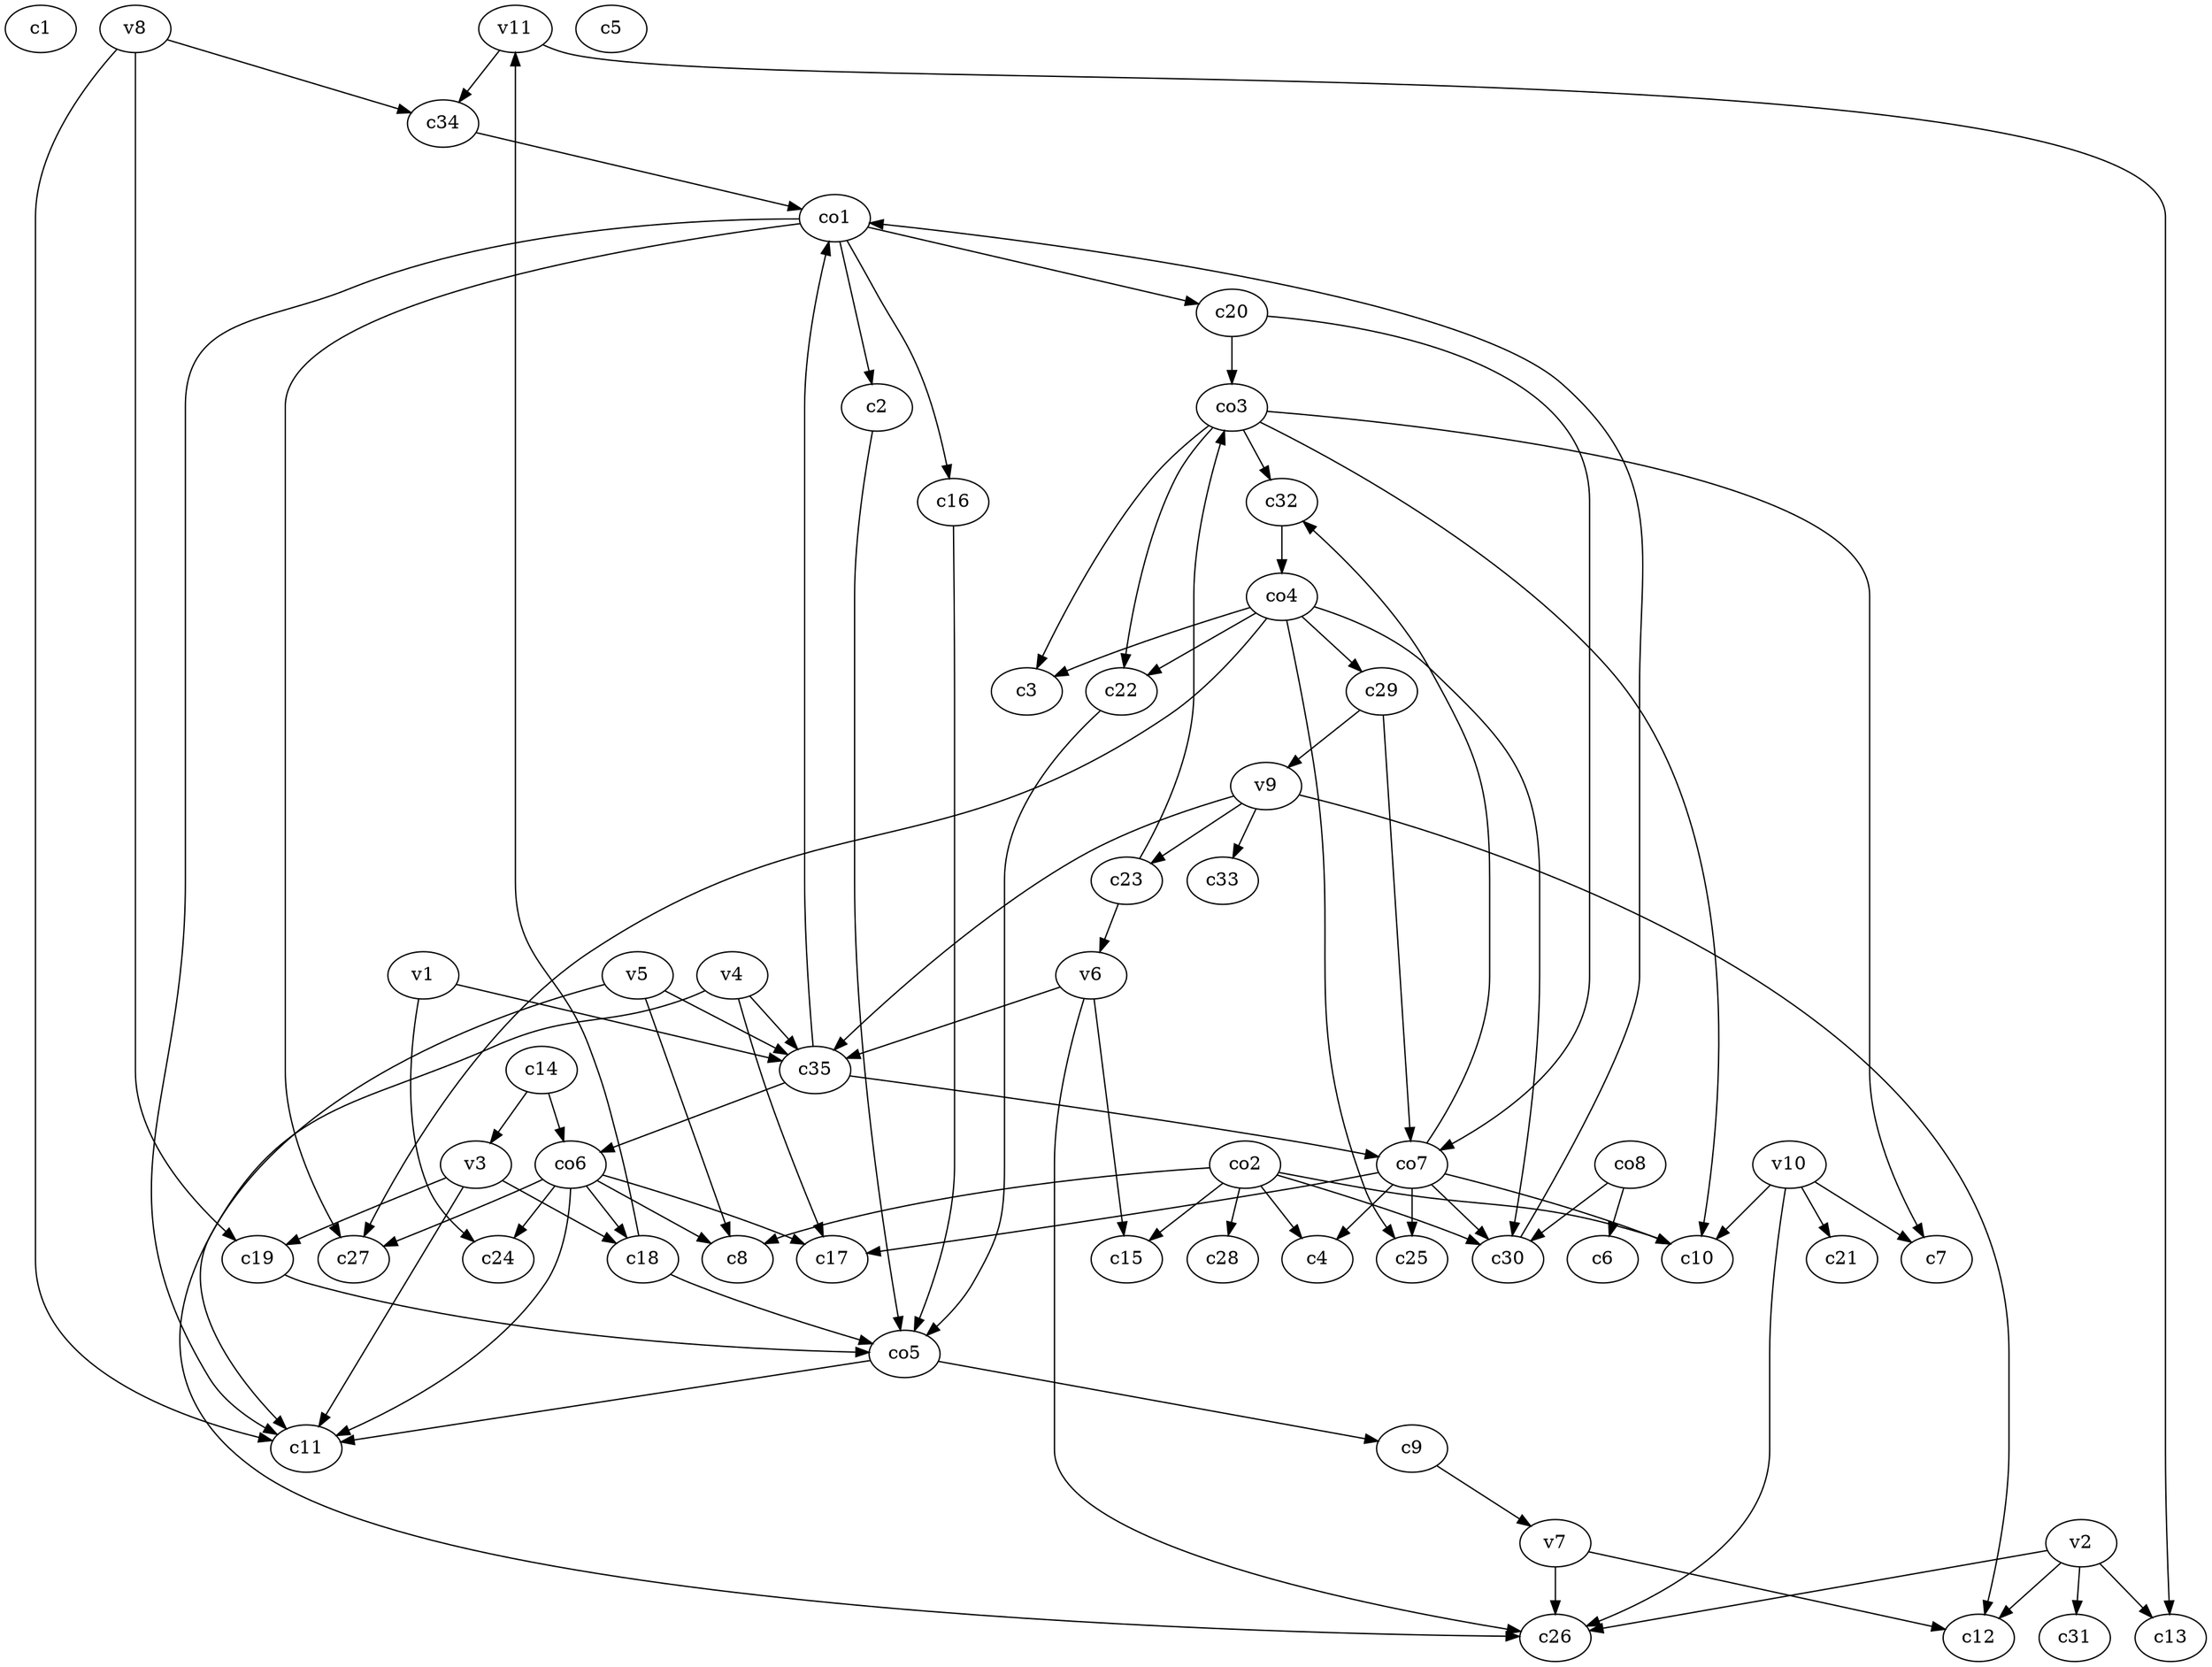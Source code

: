 strict digraph  {
c1;
c2;
c3;
c4;
c5;
c6;
c7;
c8;
c9;
c10;
c11;
c12;
c13;
c14;
c15;
c16;
c17;
c18;
c19;
c20;
c21;
c22;
c23;
c24;
c25;
c26;
c27;
c28;
c29;
c30;
c31;
c32;
c33;
c34;
c35;
v1;
v2;
v3;
v4;
v5;
v6;
v7;
v8;
v9;
v10;
v11;
co1;
co2;
co3;
co4;
co5;
co6;
co7;
co8;
c2 -> co5  [weight=1];
c9 -> v7  [weight=1];
c14 -> v3  [weight=1];
c14 -> co6  [weight=1];
c16 -> co5  [weight=1];
c18 -> v11  [weight=1];
c18 -> co5  [weight=1];
c19 -> co5  [weight=1];
c20 -> co3  [weight=1];
c20 -> co7  [weight=1];
c22 -> co5  [weight=1];
c23 -> co3  [weight=1];
c23 -> v6  [weight=1];
c29 -> co7  [weight=1];
c29 -> v9  [weight=1];
c30 -> co1  [weight=1];
c32 -> co4  [weight=1];
c34 -> co1  [weight=1];
c35 -> co7  [weight=1];
c35 -> co1  [weight=1];
c35 -> co6  [weight=1];
v1 -> c24  [weight=1];
v1 -> c35  [weight=1];
v2 -> c12  [weight=1];
v2 -> c26  [weight=1];
v2 -> c31  [weight=1];
v2 -> c13  [weight=1];
v3 -> c18  [weight=1];
v3 -> c19  [weight=1];
v3 -> c11  [weight=1];
v4 -> c17  [weight=1];
v4 -> c35  [weight=1];
v4 -> c26  [weight=1];
v5 -> c35  [weight=1];
v5 -> c11  [weight=1];
v5 -> c8  [weight=1];
v6 -> c35  [weight=1];
v6 -> c26  [weight=1];
v6 -> c15  [weight=1];
v7 -> c12  [weight=1];
v7 -> c26  [weight=1];
v8 -> c34  [weight=1];
v8 -> c19  [weight=1];
v8 -> c11  [weight=1];
v9 -> c12  [weight=1];
v9 -> c33  [weight=1];
v9 -> c35  [weight=1];
v9 -> c23  [weight=1];
v10 -> c7  [weight=1];
v10 -> c21  [weight=1];
v10 -> c26  [weight=1];
v10 -> c10  [weight=1];
v11 -> c34  [weight=1];
v11 -> c13  [weight=1];
co1 -> c16  [weight=1];
co1 -> c20  [weight=1];
co1 -> c11  [weight=1];
co1 -> c27  [weight=1];
co1 -> c2  [weight=1];
co2 -> c30  [weight=1];
co2 -> c4  [weight=1];
co2 -> c8  [weight=1];
co2 -> c10  [weight=1];
co2 -> c28  [weight=1];
co2 -> c15  [weight=1];
co3 -> c32  [weight=1];
co3 -> c7  [weight=1];
co3 -> c3  [weight=1];
co3 -> c22  [weight=1];
co3 -> c10  [weight=1];
co4 -> c22  [weight=1];
co4 -> c25  [weight=1];
co4 -> c27  [weight=1];
co4 -> c29  [weight=1];
co4 -> c30  [weight=1];
co4 -> c3  [weight=1];
co5 -> c11  [weight=1];
co5 -> c9  [weight=1];
co6 -> c8  [weight=1];
co6 -> c11  [weight=1];
co6 -> c17  [weight=1];
co6 -> c27  [weight=1];
co6 -> c24  [weight=1];
co6 -> c18  [weight=1];
co7 -> c25  [weight=1];
co7 -> c30  [weight=1];
co7 -> c17  [weight=1];
co7 -> c4  [weight=1];
co7 -> c10  [weight=1];
co7 -> c32  [weight=1];
co8 -> c30  [weight=1];
co8 -> c6  [weight=1];
}
